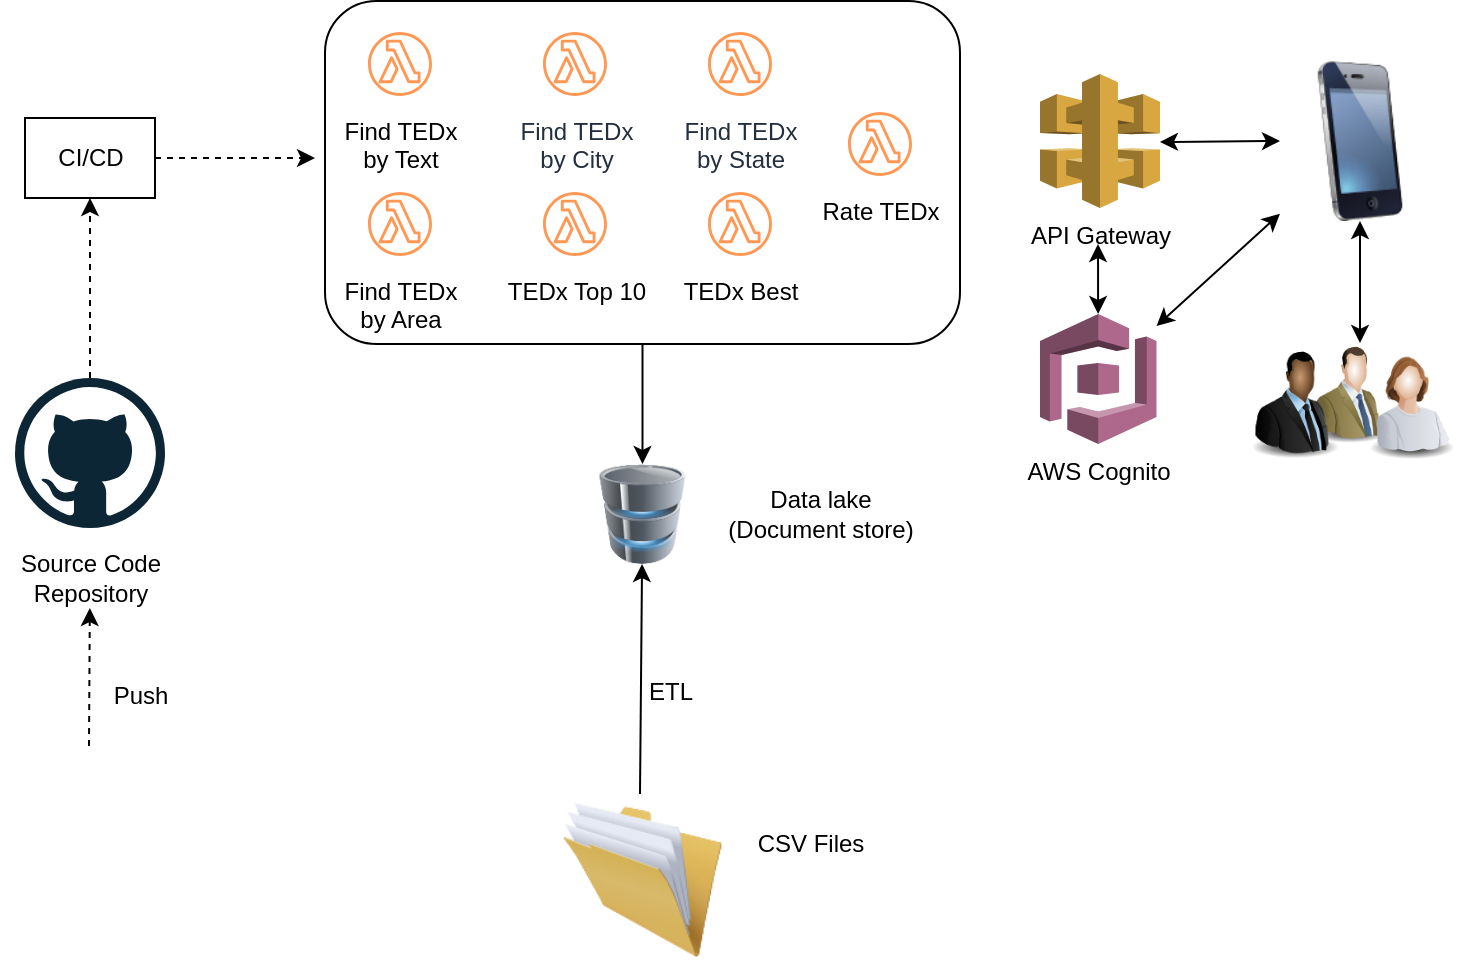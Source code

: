 <mxfile version="13.1.3" type="github">
  <diagram id="nvE_FC1WQhCISzRiT7xm" name="Pagina-1">
    <mxGraphModel dx="569" dy="318" grid="1" gridSize="10" guides="1" tooltips="1" connect="1" arrows="1" fold="1" page="1" pageScale="1" pageWidth="827" pageHeight="1169" math="0" shadow="0">
      <root>
        <mxCell id="0" />
        <mxCell id="1" parent="0" />
        <mxCell id="9D8aGhp-CKfr7X2Opcz3-1" value="" style="rounded=1;whiteSpace=wrap;html=1;" parent="1" vertex="1">
          <mxGeometry x="242.5" y="18.5" width="317.5" height="171.5" as="geometry" />
        </mxCell>
        <mxCell id="9D8aGhp-CKfr7X2Opcz3-6" value="" style="endArrow=classic;html=1;" parent="1" edge="1" target="MkS0YqoIZinDnjFJ3MnW-11">
          <mxGeometry width="50" height="50" relative="1" as="geometry">
            <mxPoint x="400" y="415" as="sourcePoint" />
            <mxPoint x="393.2" y="305" as="targetPoint" />
          </mxGeometry>
        </mxCell>
        <mxCell id="9D8aGhp-CKfr7X2Opcz3-7" value="ETL" style="text;html=1;align=center;verticalAlign=middle;resizable=0;points=[];autosize=1;" parent="1" vertex="1">
          <mxGeometry x="395.0" y="354" width="40" height="20" as="geometry" />
        </mxCell>
        <mxCell id="9D8aGhp-CKfr7X2Opcz3-8" value="Data lake&lt;br&gt;(Document store)" style="text;html=1;align=center;verticalAlign=middle;resizable=0;points=[];autosize=1;" parent="1" vertex="1">
          <mxGeometry x="435.0" y="260" width="110" height="30" as="geometry" />
        </mxCell>
        <mxCell id="9D8aGhp-CKfr7X2Opcz3-9" value="CSV Files" style="text;html=1;align=center;verticalAlign=middle;resizable=0;points=[];autosize=1;" parent="1" vertex="1">
          <mxGeometry x="450" y="430" width="70" height="20" as="geometry" />
        </mxCell>
        <mxCell id="9D8aGhp-CKfr7X2Opcz3-10" value="" style="endArrow=classic;html=1;entryX=0.5;entryY=0;entryDx=0;entryDy=0;" parent="1" source="9D8aGhp-CKfr7X2Opcz3-1" edge="1" target="MkS0YqoIZinDnjFJ3MnW-11">
          <mxGeometry width="50" height="50" relative="1" as="geometry">
            <mxPoint x="318.5" y="157" as="sourcePoint" />
            <mxPoint x="367.5" y="247" as="targetPoint" />
          </mxGeometry>
        </mxCell>
        <mxCell id="9D8aGhp-CKfr7X2Opcz3-11" value="Find TEDx &lt;br&gt;by Text" style="outlineConnect=0;dashed=0;verticalLabelPosition=bottom;verticalAlign=top;align=center;html=1;fontSize=12;fontStyle=0;aspect=fixed;shape=mxgraph.aws4.resourceIcon;resIcon=mxgraph.aws4.lambda_function;strokeColor=#FF9854;" parent="1" vertex="1">
          <mxGeometry x="260" y="30" width="40" height="40" as="geometry" />
        </mxCell>
        <mxCell id="9D8aGhp-CKfr7X2Opcz3-12" value="Find TEDx &lt;br&gt;by City" style="outlineConnect=0;fontColor=#232F3E;gradientColor=none;strokeColor=#FF9854;fillColor=#ffffff;dashed=0;verticalLabelPosition=bottom;verticalAlign=top;align=center;html=1;fontSize=12;fontStyle=0;aspect=fixed;shape=mxgraph.aws4.resourceIcon;resIcon=mxgraph.aws4.lambda_function;" parent="1" vertex="1">
          <mxGeometry x="347.5" y="30" width="40" height="40" as="geometry" />
        </mxCell>
        <mxCell id="9D8aGhp-CKfr7X2Opcz3-14" value="" style="endArrow=classic;startArrow=classic;html=1;entryX=0;entryY=0.5;entryDx=0;entryDy=0;" parent="1" edge="1" target="MkS0YqoIZinDnjFJ3MnW-14">
          <mxGeometry width="50" height="50" relative="1" as="geometry">
            <mxPoint x="660" y="89" as="sourcePoint" />
            <mxPoint x="702.5" y="89" as="targetPoint" />
          </mxGeometry>
        </mxCell>
        <mxCell id="9D8aGhp-CKfr7X2Opcz3-15" value="API Gateway" style="outlineConnect=0;dashed=0;verticalLabelPosition=bottom;verticalAlign=top;align=center;html=1;shape=mxgraph.aws3.api_gateway;fillColor=#D9A741;gradientColor=none;" parent="1" vertex="1">
          <mxGeometry x="600" y="55" width="60" height="67" as="geometry" />
        </mxCell>
        <mxCell id="9D8aGhp-CKfr7X2Opcz3-16" value="" style="dashed=0;outlineConnect=0;html=1;align=center;labelPosition=center;verticalLabelPosition=bottom;verticalAlign=top;shape=mxgraph.weblogos.github" parent="1" vertex="1">
          <mxGeometry x="87.5" y="207" width="75" height="75" as="geometry" />
        </mxCell>
        <mxCell id="9D8aGhp-CKfr7X2Opcz3-17" value="Source Code&lt;br&gt;Repository" style="text;html=1;align=center;verticalAlign=middle;resizable=0;points=[];autosize=1;" parent="1" vertex="1">
          <mxGeometry x="80" y="292" width="90" height="30" as="geometry" />
        </mxCell>
        <mxCell id="9D8aGhp-CKfr7X2Opcz3-18" value="" style="endArrow=classic;html=1;dashed=1;" parent="1" target="9D8aGhp-CKfr7X2Opcz3-17" edge="1">
          <mxGeometry width="50" height="50" relative="1" as="geometry">
            <mxPoint x="124.5" y="391" as="sourcePoint" />
            <mxPoint x="124.5" y="341" as="targetPoint" />
          </mxGeometry>
        </mxCell>
        <mxCell id="9D8aGhp-CKfr7X2Opcz3-19" value="Push" style="text;html=1;align=center;verticalAlign=middle;resizable=0;points=[];autosize=1;" parent="1" vertex="1">
          <mxGeometry x="130" y="356" width="40" height="20" as="geometry" />
        </mxCell>
        <mxCell id="9D8aGhp-CKfr7X2Opcz3-21" value="" style="endArrow=classic;startArrow=classic;html=1;exitX=0.5;exitY=0;exitDx=0;exitDy=0;exitPerimeter=0;" parent="1" edge="1">
          <mxGeometry width="50" height="50" relative="1" as="geometry">
            <mxPoint x="760" y="189.5" as="sourcePoint" />
            <mxPoint x="760" y="128.5" as="targetPoint" />
          </mxGeometry>
        </mxCell>
        <mxCell id="9D8aGhp-CKfr7X2Opcz3-22" value="" style="endArrow=classic;html=1;dashed=1;entryX=0.5;entryY=1;entryDx=0;entryDy=0;" parent="1" source="9D8aGhp-CKfr7X2Opcz3-16" target="9D8aGhp-CKfr7X2Opcz3-24" edge="1">
          <mxGeometry width="50" height="50" relative="1" as="geometry">
            <mxPoint x="130.5" y="187" as="sourcePoint" />
            <mxPoint x="130.411" y="107" as="targetPoint" />
          </mxGeometry>
        </mxCell>
        <mxCell id="9D8aGhp-CKfr7X2Opcz3-23" style="edgeStyle=orthogonalEdgeStyle;rounded=0;orthogonalLoop=1;jettySize=auto;html=1;dashed=1;" parent="1" source="9D8aGhp-CKfr7X2Opcz3-24" edge="1">
          <mxGeometry relative="1" as="geometry">
            <mxPoint x="237.5" y="97" as="targetPoint" />
          </mxGeometry>
        </mxCell>
        <mxCell id="9D8aGhp-CKfr7X2Opcz3-24" value="CI/CD" style="rounded=0;whiteSpace=wrap;html=1;" parent="1" vertex="1">
          <mxGeometry x="92.5" y="77" width="65" height="40" as="geometry" />
        </mxCell>
        <mxCell id="MkS0YqoIZinDnjFJ3MnW-2" value="" style="image;html=1;labelBackgroundColor=#ffffff;image=img/lib/clip_art/people/Suit_Man_Green_128x128.png;strokeColor=#FF9854;fillColor=#1CACFF;" parent="1" vertex="1">
          <mxGeometry x="726.75" y="190" width="55.5" height="50" as="geometry" />
        </mxCell>
        <mxCell id="MkS0YqoIZinDnjFJ3MnW-3" value="" style="image;html=1;labelBackgroundColor=#ffffff;image=img/lib/clip_art/people/Suit_Man_Black_128x128.png;strokeColor=#FF9854;fillColor=#1CACFF;" parent="1" vertex="1">
          <mxGeometry x="699.5" y="190" width="55.5" height="60" as="geometry" />
        </mxCell>
        <mxCell id="MkS0YqoIZinDnjFJ3MnW-9" value="" style="image;html=1;labelBackgroundColor=#ffffff;image=img/lib/clip_art/people/Worker_Woman_128x128.png;strokeColor=#FF9854;fillColor=#1CACFF;" parent="1" vertex="1">
          <mxGeometry x="755" y="190" width="60" height="58" as="geometry" />
        </mxCell>
        <mxCell id="MkS0YqoIZinDnjFJ3MnW-10" value="" style="image;html=1;labelBackgroundColor=#ffffff;image=img/lib/clip_art/general/Full_Folder_128x128.png;strokeColor=#FF9854;fillColor=#1CACFF;" parent="1" vertex="1">
          <mxGeometry x="361.25" y="418" width="80" height="80" as="geometry" />
        </mxCell>
        <mxCell id="MkS0YqoIZinDnjFJ3MnW-11" value="" style="image;html=1;labelBackgroundColor=#ffffff;image=img/lib/clip_art/computers/Database_128x128.png;strokeColor=#FF9854;fillColor=#1CACFF;" parent="1" vertex="1">
          <mxGeometry x="370" y="250" width="62.5" height="50" as="geometry" />
        </mxCell>
        <mxCell id="MkS0YqoIZinDnjFJ3MnW-14" value="" style="image;html=1;labelBackgroundColor=#ffffff;image=img/lib/clip_art/telecommunication/iPhone_128x128.png;strokeColor=#FF9854;fillColor=#1CACFF;" parent="1" vertex="1">
          <mxGeometry x="720" y="48.5" width="80" height="80" as="geometry" />
        </mxCell>
        <mxCell id="H9Yot8qHklOEiY-EzxRX-1" value="Find TEDx &lt;br&gt;by State" style="outlineConnect=0;fontColor=#232F3E;gradientColor=none;strokeColor=#FF9854;fillColor=#ffffff;dashed=0;verticalLabelPosition=bottom;verticalAlign=top;align=center;html=1;fontSize=12;fontStyle=0;aspect=fixed;shape=mxgraph.aws4.resourceIcon;resIcon=mxgraph.aws4.lambda_function;" parent="1" vertex="1">
          <mxGeometry x="430" y="30" width="40" height="40" as="geometry" />
        </mxCell>
        <mxCell id="H9Yot8qHklOEiY-EzxRX-2" value="Find TEDx &lt;br&gt;by Area" style="outlineConnect=0;dashed=0;verticalLabelPosition=bottom;verticalAlign=top;align=center;html=1;fontSize=12;fontStyle=0;aspect=fixed;shape=mxgraph.aws4.resourceIcon;resIcon=mxgraph.aws4.lambda_function;strokeColor=#FF9854;" parent="1" vertex="1">
          <mxGeometry x="260" y="110" width="40" height="40" as="geometry" />
        </mxCell>
        <mxCell id="H9Yot8qHklOEiY-EzxRX-7" value="TEDx Top 10" style="outlineConnect=0;dashed=0;verticalLabelPosition=bottom;verticalAlign=top;align=center;html=1;fontSize=12;fontStyle=0;aspect=fixed;shape=mxgraph.aws4.resourceIcon;resIcon=mxgraph.aws4.lambda_function;strokeColor=#FF9854;" parent="1" vertex="1">
          <mxGeometry x="347.5" y="110" width="40" height="40" as="geometry" />
        </mxCell>
        <mxCell id="H9Yot8qHklOEiY-EzxRX-8" value="TEDx Best" style="outlineConnect=0;dashed=0;verticalLabelPosition=bottom;verticalAlign=top;align=center;html=1;fontSize=12;fontStyle=0;aspect=fixed;shape=mxgraph.aws4.resourceIcon;resIcon=mxgraph.aws4.lambda_function;strokeColor=#FF9854;" parent="1" vertex="1">
          <mxGeometry x="430" y="110" width="40" height="40" as="geometry" />
        </mxCell>
        <mxCell id="G475w06RyBvGMnSYMtXk-1" value="Rate TEDx" style="outlineConnect=0;dashed=0;verticalLabelPosition=bottom;verticalAlign=top;align=center;html=1;fontSize=12;fontStyle=0;aspect=fixed;shape=mxgraph.aws4.resourceIcon;resIcon=mxgraph.aws4.lambda_function;strokeColor=#FF9854;" vertex="1" parent="1">
          <mxGeometry x="500" y="70" width="40" height="40" as="geometry" />
        </mxCell>
        <mxCell id="G475w06RyBvGMnSYMtXk-2" value="AWS Cognito" style="outlineConnect=0;dashed=0;verticalLabelPosition=bottom;verticalAlign=top;align=center;html=1;shape=mxgraph.aws3.cognito;fillColor=#AD688B;gradientColor=none;" vertex="1" parent="1">
          <mxGeometry x="600" y="175" width="58.25" height="65" as="geometry" />
        </mxCell>
        <mxCell id="G475w06RyBvGMnSYMtXk-4" value="" style="endArrow=classic;startArrow=classic;html=1;" edge="1" parent="1" source="G475w06RyBvGMnSYMtXk-2" target="MkS0YqoIZinDnjFJ3MnW-14">
          <mxGeometry width="50" height="50" relative="1" as="geometry">
            <mxPoint x="670" y="99" as="sourcePoint" />
            <mxPoint x="709.5" y="98.5" as="targetPoint" />
          </mxGeometry>
        </mxCell>
        <mxCell id="G475w06RyBvGMnSYMtXk-5" value="" style="endArrow=classic;startArrow=classic;html=1;" edge="1" parent="1" target="G475w06RyBvGMnSYMtXk-2">
          <mxGeometry width="50" height="50" relative="1" as="geometry">
            <mxPoint x="629" y="140" as="sourcePoint" />
            <mxPoint x="719.5" y="108.5" as="targetPoint" />
          </mxGeometry>
        </mxCell>
      </root>
    </mxGraphModel>
  </diagram>
</mxfile>

